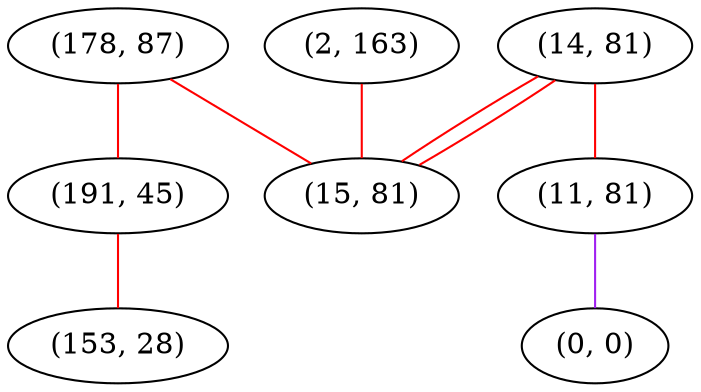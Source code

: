 graph "" {
"(178, 87)";
"(14, 81)";
"(11, 81)";
"(0, 0)";
"(191, 45)";
"(2, 163)";
"(153, 28)";
"(15, 81)";
"(178, 87)" -- "(191, 45)"  [color=red, key=0, weight=1];
"(178, 87)" -- "(15, 81)"  [color=red, key=0, weight=1];
"(14, 81)" -- "(11, 81)"  [color=red, key=0, weight=1];
"(14, 81)" -- "(15, 81)"  [color=red, key=0, weight=1];
"(14, 81)" -- "(15, 81)"  [color=red, key=1, weight=1];
"(11, 81)" -- "(0, 0)"  [color=purple, key=0, weight=4];
"(191, 45)" -- "(153, 28)"  [color=red, key=0, weight=1];
"(2, 163)" -- "(15, 81)"  [color=red, key=0, weight=1];
}
